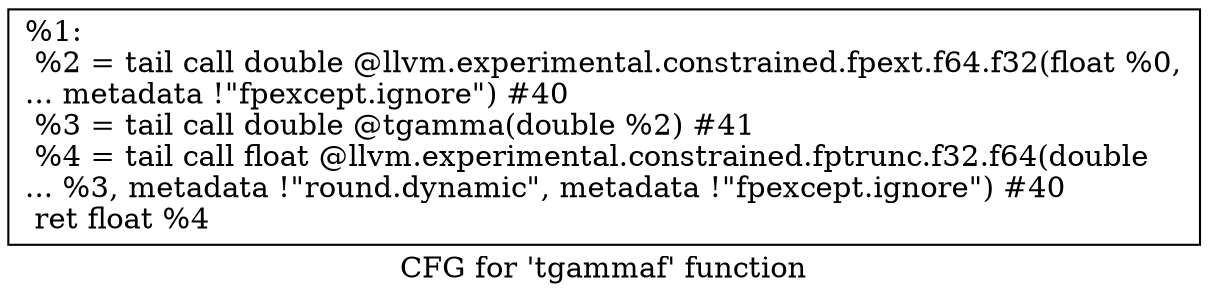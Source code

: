 digraph "CFG for 'tgammaf' function" {
	label="CFG for 'tgammaf' function";

	Node0x187deb0 [shape=record,label="{%1:\l  %2 = tail call double @llvm.experimental.constrained.fpext.f64.f32(float %0,\l... metadata !\"fpexcept.ignore\") #40\l  %3 = tail call double @tgamma(double %2) #41\l  %4 = tail call float @llvm.experimental.constrained.fptrunc.f32.f64(double\l... %3, metadata !\"round.dynamic\", metadata !\"fpexcept.ignore\") #40\l  ret float %4\l}"];
}
